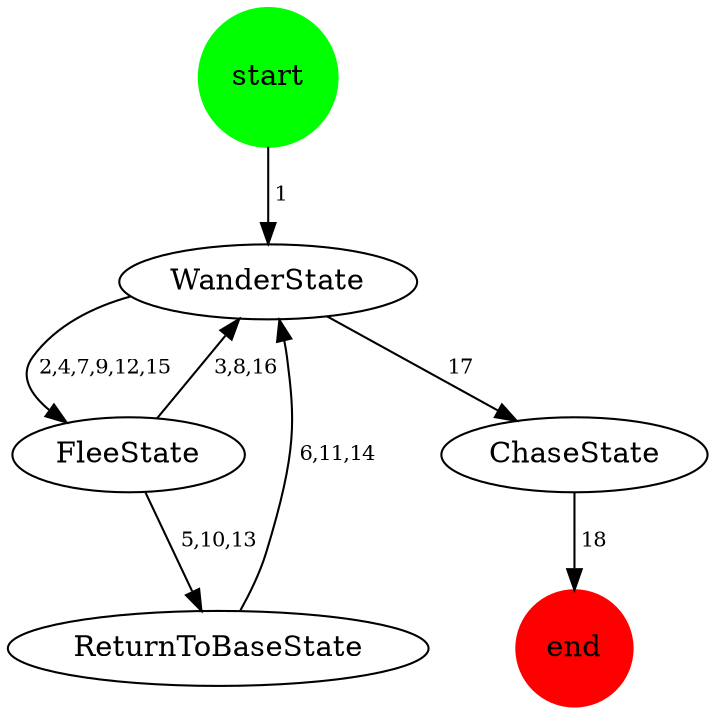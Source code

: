 
strict digraph stategraph {
	start [shape="circle", color="green", style="filled"]
	end [shape="circle", color="red", style="filled"]
	start -> WanderState [label=" 1",fontsize=10]
	WanderState -> FleeState [label=" 2,4,7,9,12,15",fontsize=10]
	WanderState -> ChaseState [label=" 17",fontsize=10]
	FleeState -> ReturnToBaseState [label=" 5,10,13",fontsize=10]
	FleeState -> WanderState [label=" 3,8,16",fontsize=10]
	ReturnToBaseState -> WanderState [label=" 6,11,14",fontsize=10]
	ChaseState -> end [label=" 18",fontsize=10]
}